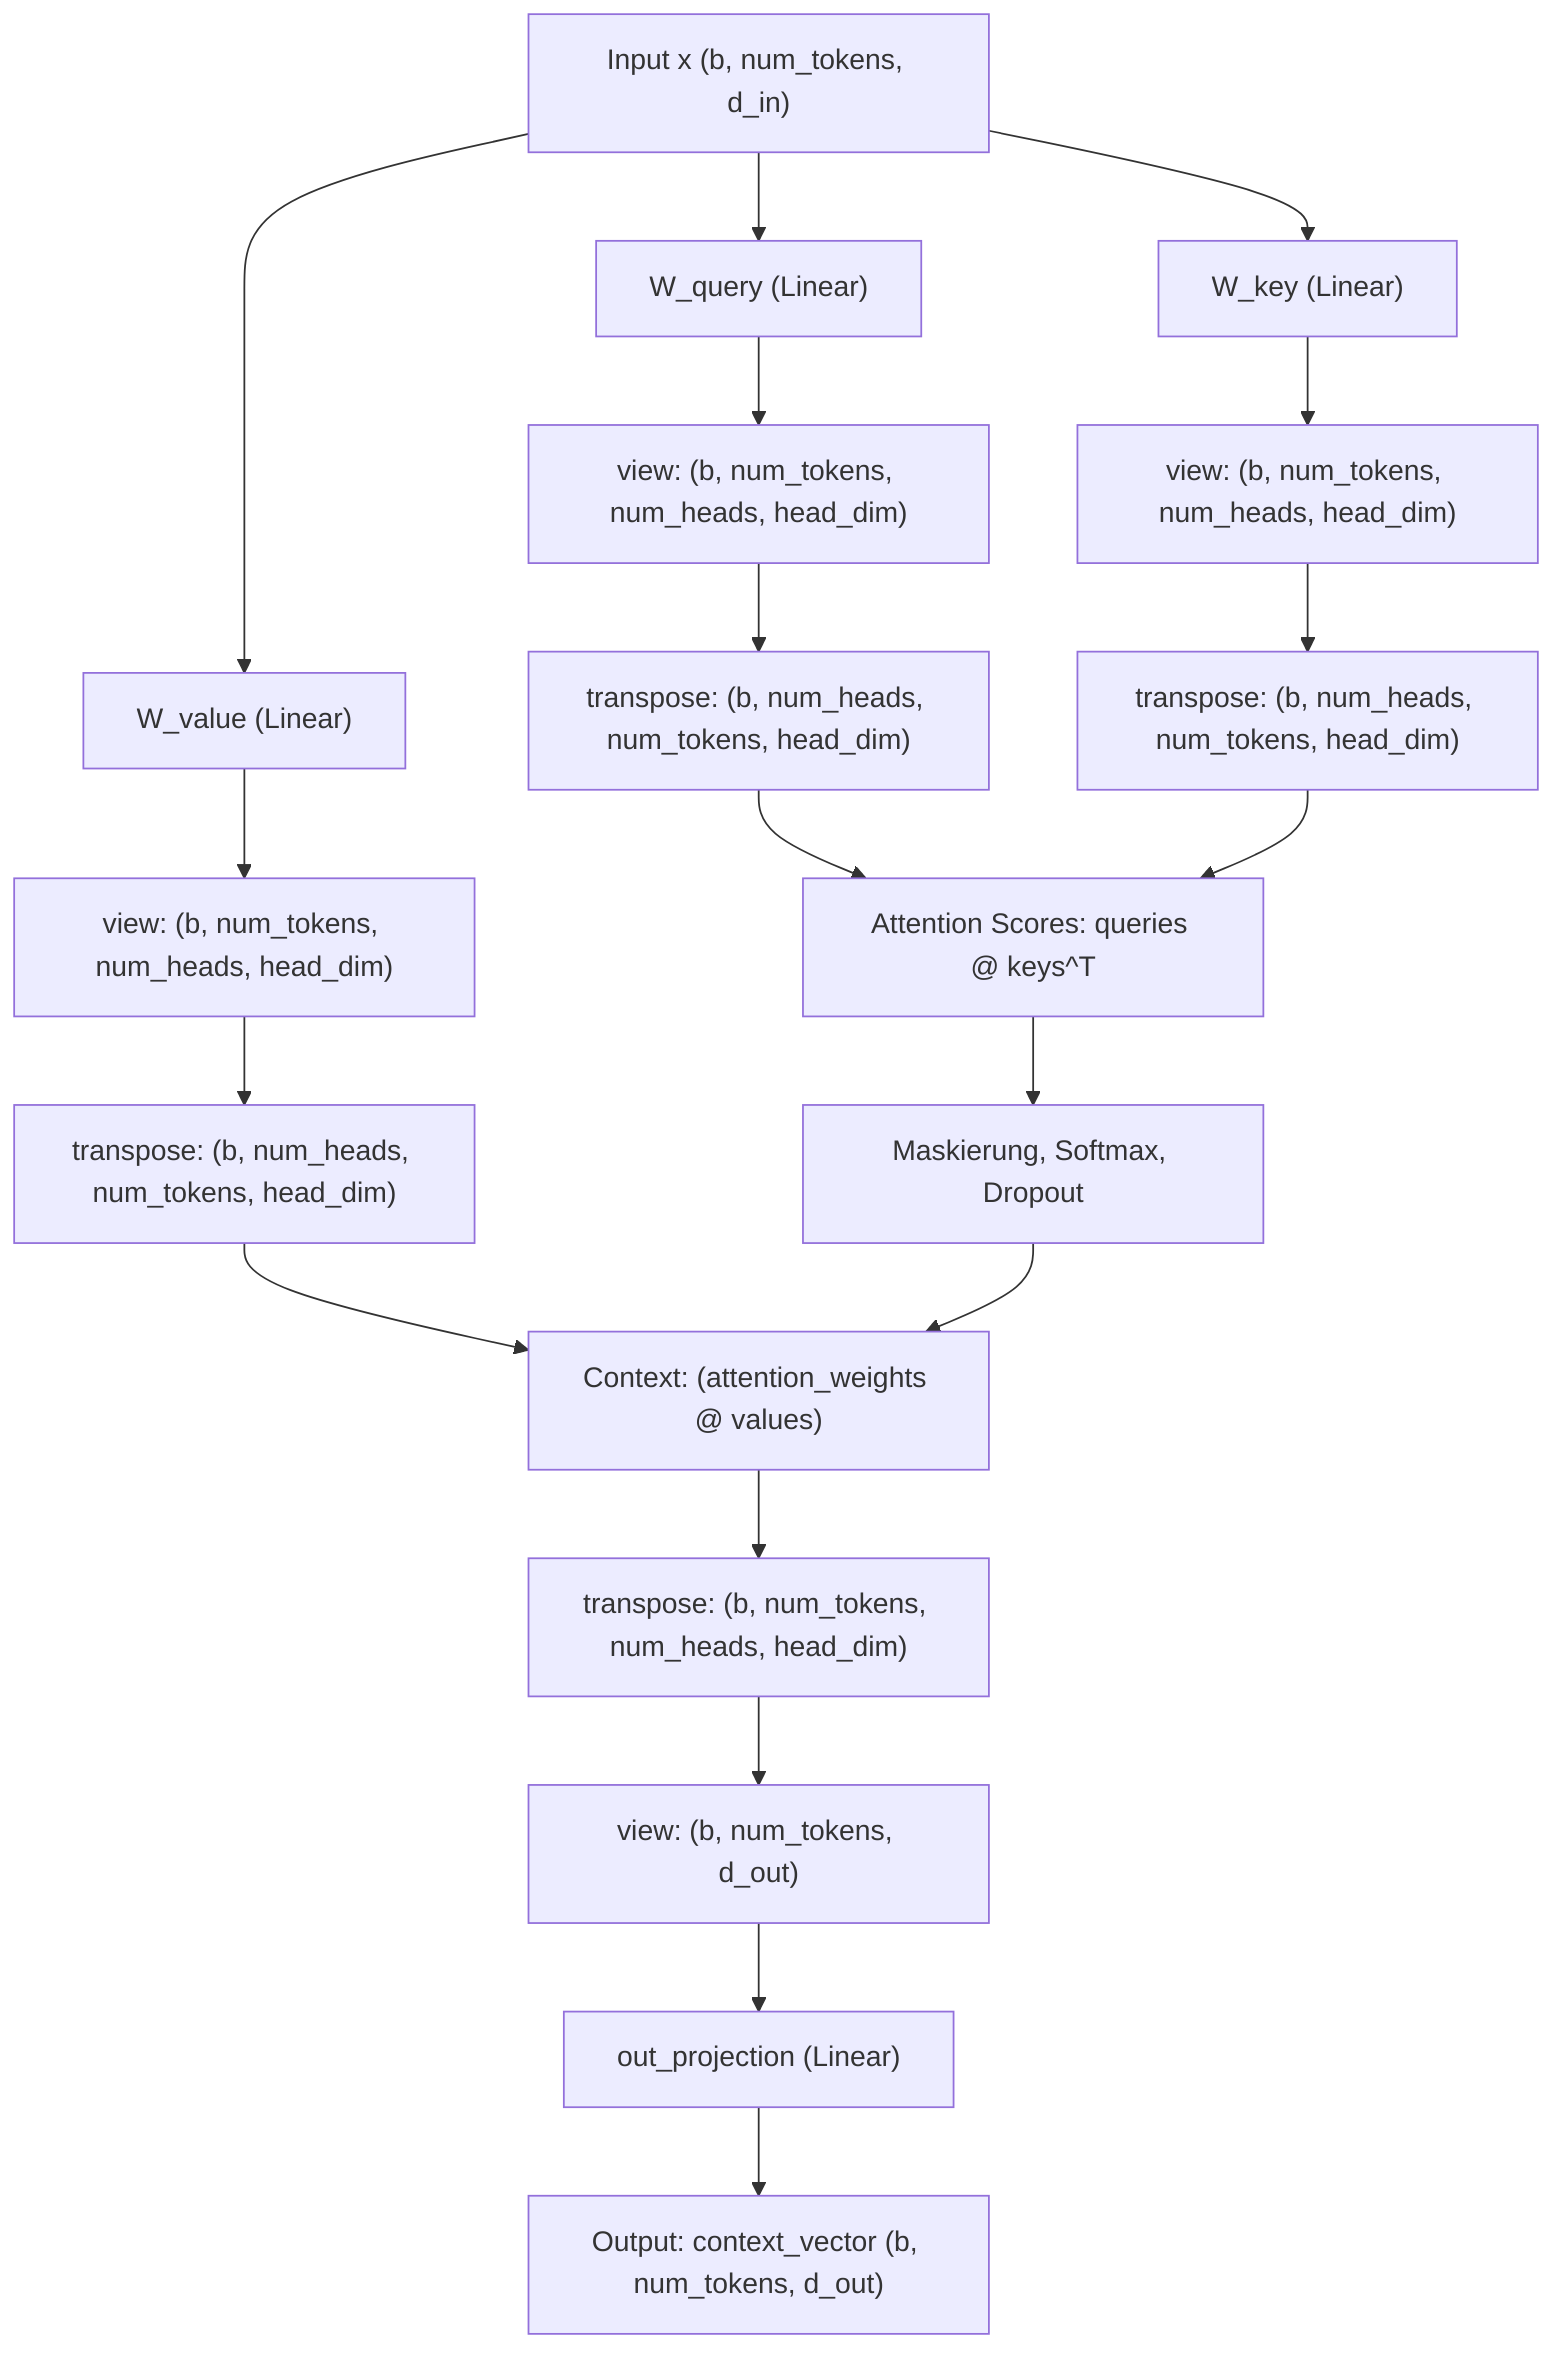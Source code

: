 flowchart TD
    A["Input x (b, num_tokens, d_in)"] --> B1["W_query (Linear)"]
    A --> B2["W_key (Linear)"]
    A --> B3["W_value (Linear)"]
    B1 --> C1["view: (b, num_tokens, num_heads, head_dim)"]
    B2 --> C2["view: (b, num_tokens, num_heads, head_dim)"]
    B3 --> C3["view: (b, num_tokens, num_heads, head_dim)"]
    C1 --> D1["transpose: (b, num_heads, num_tokens, head_dim)"]
    C2 --> D2["transpose: (b, num_heads, num_tokens, head_dim)"]
    C3 --> D3["transpose: (b, num_heads, num_tokens, head_dim)"]
    D1 --> E["Attention Scores: queries @ keys^T"]
    D2 --> E
    E --> F["Maskierung, Softmax, Dropout"]
    D3 --> G["Context: (attention_weights @ values)"]
    F --> G
    G --> H["transpose: (b, num_tokens, num_heads, head_dim)"]
    H --> I["view: (b, num_tokens, d_out)"]
    I --> J["out_projection (Linear)"]
    J --> K["Output: context_vector (b, num_tokens, d_out)"]